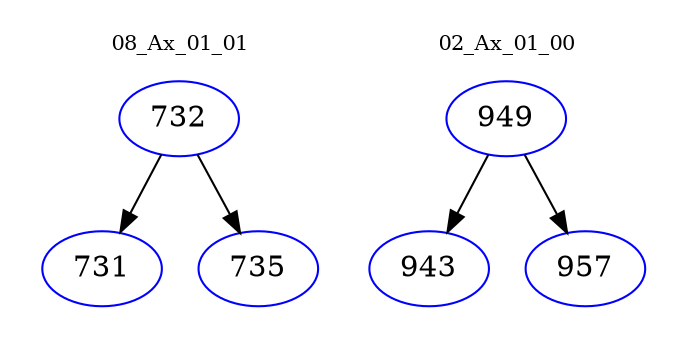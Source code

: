 digraph{
subgraph cluster_0 {
color = white
label = "08_Ax_01_01";
fontsize=10;
T0_732 [label="732", color="blue"]
T0_732 -> T0_731 [color="black"]
T0_731 [label="731", color="blue"]
T0_732 -> T0_735 [color="black"]
T0_735 [label="735", color="blue"]
}
subgraph cluster_1 {
color = white
label = "02_Ax_01_00";
fontsize=10;
T1_949 [label="949", color="blue"]
T1_949 -> T1_943 [color="black"]
T1_943 [label="943", color="blue"]
T1_949 -> T1_957 [color="black"]
T1_957 [label="957", color="blue"]
}
}

